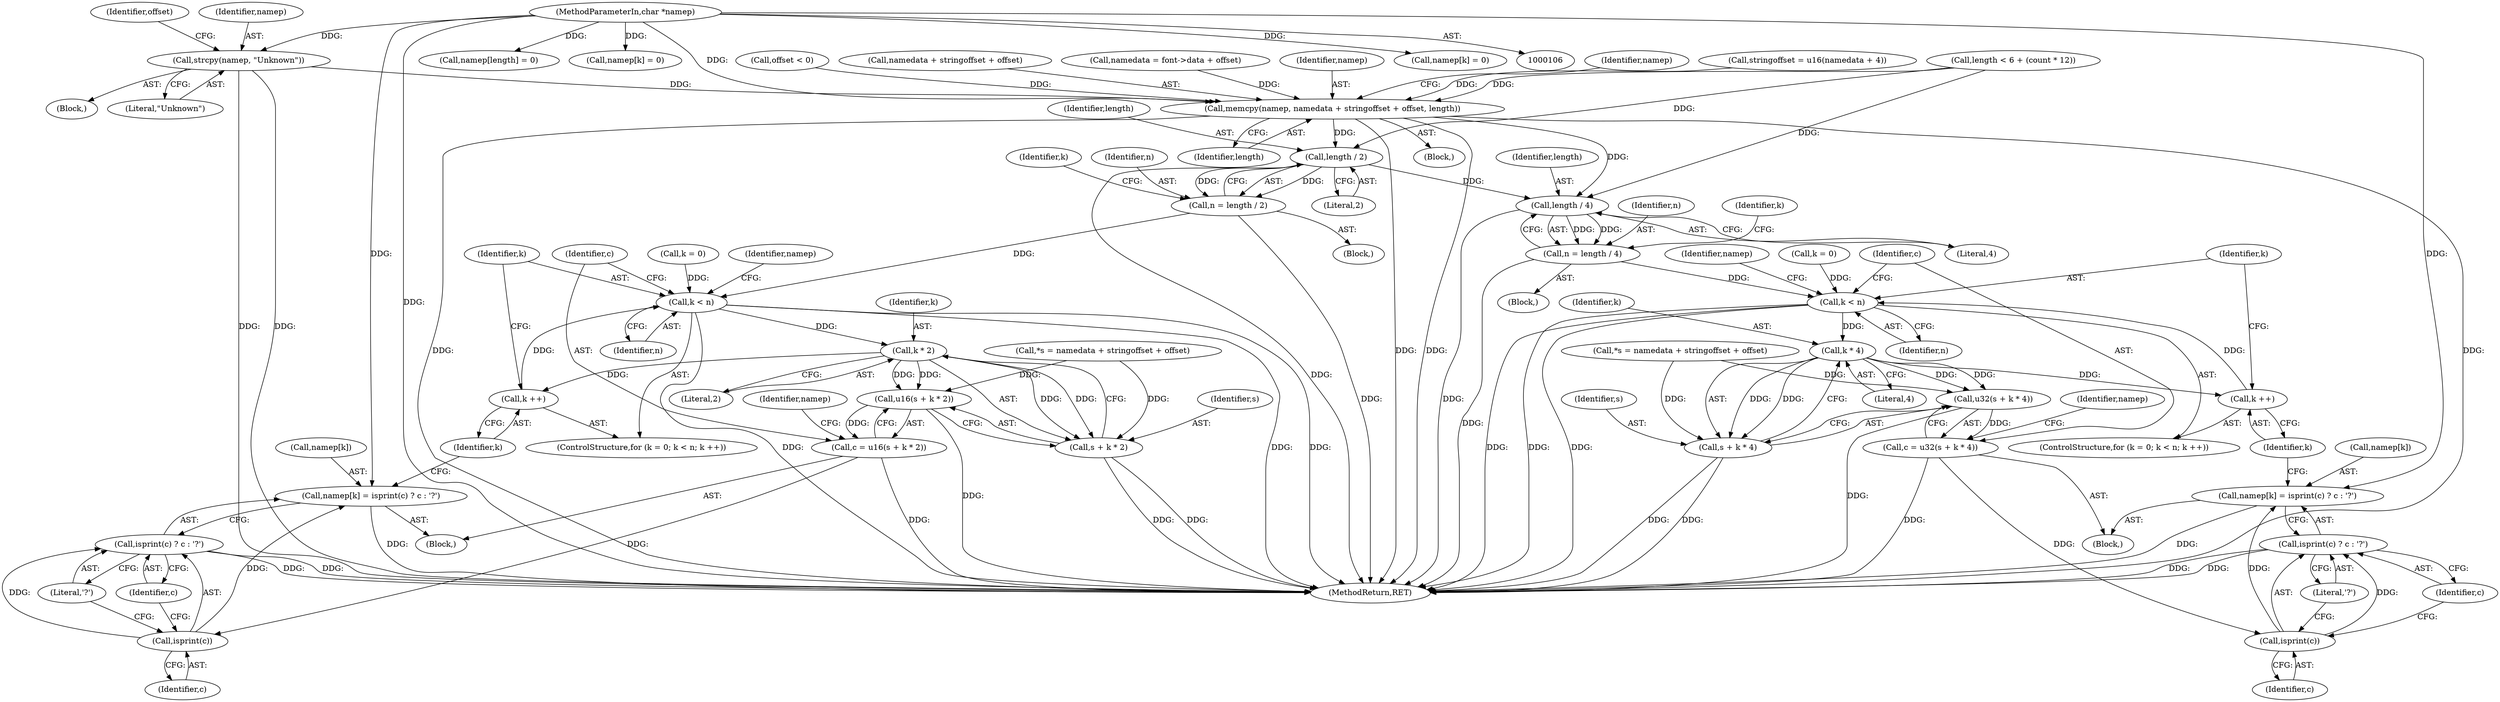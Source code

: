 digraph "0_ghostscript_d2ab84732936b6e7e5a461dc94344902965e9a06@API" {
"1000121" [label="(Call,strcpy(namep, \"Unknown\"))"];
"1000108" [label="(MethodParameterIn,char *namep)"];
"1000228" [label="(Call,memcpy(namep, namedata + stringoffset + offset, length))"];
"1000273" [label="(Call,length / 2)"];
"1000271" [label="(Call,n = length / 2)"];
"1000280" [label="(Call,k < n)"];
"1000292" [label="(Call,k * 2)"];
"1000283" [label="(Call,k ++)"];
"1000289" [label="(Call,u16(s + k * 2))"];
"1000287" [label="(Call,c = u16(s + k * 2))"];
"1000300" [label="(Call,isprint(c))"];
"1000295" [label="(Call,namep[k] = isprint(c) ? c : '?')"];
"1000299" [label="(Call,isprint(c) ? c : '?')"];
"1000290" [label="(Call,s + k * 2)"];
"1000341" [label="(Call,length / 4)"];
"1000339" [label="(Call,n = length / 4)"];
"1000348" [label="(Call,k < n)"];
"1000360" [label="(Call,k * 4)"];
"1000351" [label="(Call,k ++)"];
"1000357" [label="(Call,u32(s + k * 4))"];
"1000355" [label="(Call,c = u32(s + k * 4))"];
"1000368" [label="(Call,isprint(c))"];
"1000363" [label="(Call,namep[k] = isprint(c) ? c : '?')"];
"1000367" [label="(Call,isprint(c) ? c : '?')"];
"1000358" [label="(Call,s + k * 4)"];
"1000369" [label="(Identifier,c)"];
"1000362" [label="(Literal,4)"];
"1000227" [label="(Block,)"];
"1000303" [label="(Literal,'?')"];
"1000273" [label="(Call,length / 2)"];
"1000133" [label="(Call,offset < 0)"];
"1000340" [label="(Identifier,n)"];
"1000272" [label="(Identifier,n)"];
"1000230" [label="(Call,namedata + stringoffset + offset)"];
"1000368" [label="(Call,isprint(c))"];
"1000275" [label="(Literal,2)"];
"1000345" [label="(Call,k = 0)"];
"1000235" [label="(Identifier,length)"];
"1000341" [label="(Call,length / 4)"];
"1000339" [label="(Call,n = length / 4)"];
"1000343" [label="(Literal,4)"];
"1000277" [label="(Call,k = 0)"];
"1000108" [label="(MethodParameterIn,char *namep)"];
"1000360" [label="(Call,k * 4)"];
"1000294" [label="(Literal,2)"];
"1000284" [label="(Identifier,k)"];
"1000263" [label="(Call,*s = namedata + stringoffset + offset)"];
"1000346" [label="(Identifier,k)"];
"1000123" [label="(Literal,\"Unknown\")"];
"1000125" [label="(Identifier,offset)"];
"1000285" [label="(Block,)"];
"1000261" [label="(Block,)"];
"1000296" [label="(Call,namep[k])"];
"1000295" [label="(Call,namep[k] = isprint(c) ? c : '?')"];
"1000281" [label="(Identifier,k)"];
"1000365" [label="(Identifier,namep)"];
"1000282" [label="(Identifier,n)"];
"1000359" [label="(Identifier,s)"];
"1000364" [label="(Call,namep[k])"];
"1000236" [label="(Call,namep[length] = 0)"];
"1000349" [label="(Identifier,k)"];
"1000351" [label="(Call,k ++)"];
"1000155" [label="(Call,namedata = font->data + offset)"];
"1000122" [label="(Identifier,namep)"];
"1000109" [label="(Block,)"];
"1000288" [label="(Identifier,c)"];
"1000278" [label="(Identifier,k)"];
"1000344" [label="(ControlStructure,for (k = 0; k < n; k ++))"];
"1000380" [label="(MethodReturn,RET)"];
"1000228" [label="(Call,memcpy(namep, namedata + stringoffset + offset, length))"];
"1000290" [label="(Call,s + k * 2)"];
"1000283" [label="(Call,k ++)"];
"1000229" [label="(Identifier,namep)"];
"1000374" [label="(Identifier,namep)"];
"1000297" [label="(Identifier,namep)"];
"1000361" [label="(Identifier,k)"];
"1000301" [label="(Identifier,c)"];
"1000302" [label="(Identifier,c)"];
"1000238" [label="(Identifier,namep)"];
"1000372" [label="(Call,namep[k] = 0)"];
"1000342" [label="(Identifier,length)"];
"1000121" [label="(Call,strcpy(namep, \"Unknown\"))"];
"1000353" [label="(Block,)"];
"1000280" [label="(Call,k < n)"];
"1000352" [label="(Identifier,k)"];
"1000370" [label="(Identifier,c)"];
"1000300" [label="(Call,isprint(c))"];
"1000299" [label="(Call,isprint(c) ? c : '?')"];
"1000350" [label="(Identifier,n)"];
"1000271" [label="(Call,n = length / 2)"];
"1000292" [label="(Call,k * 2)"];
"1000329" [label="(Block,)"];
"1000355" [label="(Call,c = u32(s + k * 4))"];
"1000274" [label="(Identifier,length)"];
"1000367" [label="(Call,isprint(c) ? c : '?')"];
"1000304" [label="(Call,namep[k] = 0)"];
"1000199" [label="(Call,length < 6 + (count * 12))"];
"1000289" [label="(Call,u16(s + k * 2))"];
"1000306" [label="(Identifier,namep)"];
"1000356" [label="(Identifier,c)"];
"1000358" [label="(Call,s + k * 4)"];
"1000357" [label="(Call,u32(s + k * 4))"];
"1000276" [label="(ControlStructure,for (k = 0; k < n; k ++))"];
"1000287" [label="(Call,c = u16(s + k * 2))"];
"1000293" [label="(Identifier,k)"];
"1000371" [label="(Literal,'?')"];
"1000291" [label="(Identifier,s)"];
"1000331" [label="(Call,*s = namedata + stringoffset + offset)"];
"1000363" [label="(Call,namep[k] = isprint(c) ? c : '?')"];
"1000168" [label="(Call,stringoffset = u16(namedata + 4))"];
"1000348" [label="(Call,k < n)"];
"1000121" -> "1000109"  [label="AST: "];
"1000121" -> "1000123"  [label="CFG: "];
"1000122" -> "1000121"  [label="AST: "];
"1000123" -> "1000121"  [label="AST: "];
"1000125" -> "1000121"  [label="CFG: "];
"1000121" -> "1000380"  [label="DDG: "];
"1000121" -> "1000380"  [label="DDG: "];
"1000108" -> "1000121"  [label="DDG: "];
"1000121" -> "1000228"  [label="DDG: "];
"1000108" -> "1000106"  [label="AST: "];
"1000108" -> "1000380"  [label="DDG: "];
"1000108" -> "1000228"  [label="DDG: "];
"1000108" -> "1000236"  [label="DDG: "];
"1000108" -> "1000295"  [label="DDG: "];
"1000108" -> "1000304"  [label="DDG: "];
"1000108" -> "1000363"  [label="DDG: "];
"1000108" -> "1000372"  [label="DDG: "];
"1000228" -> "1000227"  [label="AST: "];
"1000228" -> "1000235"  [label="CFG: "];
"1000229" -> "1000228"  [label="AST: "];
"1000230" -> "1000228"  [label="AST: "];
"1000235" -> "1000228"  [label="AST: "];
"1000238" -> "1000228"  [label="CFG: "];
"1000228" -> "1000380"  [label="DDG: "];
"1000228" -> "1000380"  [label="DDG: "];
"1000228" -> "1000380"  [label="DDG: "];
"1000228" -> "1000380"  [label="DDG: "];
"1000155" -> "1000228"  [label="DDG: "];
"1000168" -> "1000228"  [label="DDG: "];
"1000133" -> "1000228"  [label="DDG: "];
"1000199" -> "1000228"  [label="DDG: "];
"1000228" -> "1000273"  [label="DDG: "];
"1000228" -> "1000341"  [label="DDG: "];
"1000273" -> "1000271"  [label="AST: "];
"1000273" -> "1000275"  [label="CFG: "];
"1000274" -> "1000273"  [label="AST: "];
"1000275" -> "1000273"  [label="AST: "];
"1000271" -> "1000273"  [label="CFG: "];
"1000273" -> "1000380"  [label="DDG: "];
"1000273" -> "1000271"  [label="DDG: "];
"1000273" -> "1000271"  [label="DDG: "];
"1000199" -> "1000273"  [label="DDG: "];
"1000273" -> "1000341"  [label="DDG: "];
"1000271" -> "1000261"  [label="AST: "];
"1000272" -> "1000271"  [label="AST: "];
"1000278" -> "1000271"  [label="CFG: "];
"1000271" -> "1000380"  [label="DDG: "];
"1000271" -> "1000280"  [label="DDG: "];
"1000280" -> "1000276"  [label="AST: "];
"1000280" -> "1000282"  [label="CFG: "];
"1000281" -> "1000280"  [label="AST: "];
"1000282" -> "1000280"  [label="AST: "];
"1000288" -> "1000280"  [label="CFG: "];
"1000306" -> "1000280"  [label="CFG: "];
"1000280" -> "1000380"  [label="DDG: "];
"1000280" -> "1000380"  [label="DDG: "];
"1000280" -> "1000380"  [label="DDG: "];
"1000283" -> "1000280"  [label="DDG: "];
"1000277" -> "1000280"  [label="DDG: "];
"1000280" -> "1000292"  [label="DDG: "];
"1000292" -> "1000290"  [label="AST: "];
"1000292" -> "1000294"  [label="CFG: "];
"1000293" -> "1000292"  [label="AST: "];
"1000294" -> "1000292"  [label="AST: "];
"1000290" -> "1000292"  [label="CFG: "];
"1000292" -> "1000283"  [label="DDG: "];
"1000292" -> "1000289"  [label="DDG: "];
"1000292" -> "1000289"  [label="DDG: "];
"1000292" -> "1000290"  [label="DDG: "];
"1000292" -> "1000290"  [label="DDG: "];
"1000283" -> "1000276"  [label="AST: "];
"1000283" -> "1000284"  [label="CFG: "];
"1000284" -> "1000283"  [label="AST: "];
"1000281" -> "1000283"  [label="CFG: "];
"1000289" -> "1000287"  [label="AST: "];
"1000289" -> "1000290"  [label="CFG: "];
"1000290" -> "1000289"  [label="AST: "];
"1000287" -> "1000289"  [label="CFG: "];
"1000289" -> "1000380"  [label="DDG: "];
"1000289" -> "1000287"  [label="DDG: "];
"1000263" -> "1000289"  [label="DDG: "];
"1000287" -> "1000285"  [label="AST: "];
"1000288" -> "1000287"  [label="AST: "];
"1000297" -> "1000287"  [label="CFG: "];
"1000287" -> "1000380"  [label="DDG: "];
"1000287" -> "1000300"  [label="DDG: "];
"1000300" -> "1000299"  [label="AST: "];
"1000300" -> "1000301"  [label="CFG: "];
"1000301" -> "1000300"  [label="AST: "];
"1000302" -> "1000300"  [label="CFG: "];
"1000303" -> "1000300"  [label="CFG: "];
"1000300" -> "1000295"  [label="DDG: "];
"1000300" -> "1000299"  [label="DDG: "];
"1000295" -> "1000285"  [label="AST: "];
"1000295" -> "1000299"  [label="CFG: "];
"1000296" -> "1000295"  [label="AST: "];
"1000299" -> "1000295"  [label="AST: "];
"1000284" -> "1000295"  [label="CFG: "];
"1000295" -> "1000380"  [label="DDG: "];
"1000299" -> "1000302"  [label="CFG: "];
"1000299" -> "1000303"  [label="CFG: "];
"1000302" -> "1000299"  [label="AST: "];
"1000303" -> "1000299"  [label="AST: "];
"1000299" -> "1000380"  [label="DDG: "];
"1000299" -> "1000380"  [label="DDG: "];
"1000291" -> "1000290"  [label="AST: "];
"1000290" -> "1000380"  [label="DDG: "];
"1000290" -> "1000380"  [label="DDG: "];
"1000263" -> "1000290"  [label="DDG: "];
"1000341" -> "1000339"  [label="AST: "];
"1000341" -> "1000343"  [label="CFG: "];
"1000342" -> "1000341"  [label="AST: "];
"1000343" -> "1000341"  [label="AST: "];
"1000339" -> "1000341"  [label="CFG: "];
"1000341" -> "1000380"  [label="DDG: "];
"1000341" -> "1000339"  [label="DDG: "];
"1000341" -> "1000339"  [label="DDG: "];
"1000199" -> "1000341"  [label="DDG: "];
"1000339" -> "1000329"  [label="AST: "];
"1000340" -> "1000339"  [label="AST: "];
"1000346" -> "1000339"  [label="CFG: "];
"1000339" -> "1000380"  [label="DDG: "];
"1000339" -> "1000348"  [label="DDG: "];
"1000348" -> "1000344"  [label="AST: "];
"1000348" -> "1000350"  [label="CFG: "];
"1000349" -> "1000348"  [label="AST: "];
"1000350" -> "1000348"  [label="AST: "];
"1000356" -> "1000348"  [label="CFG: "];
"1000374" -> "1000348"  [label="CFG: "];
"1000348" -> "1000380"  [label="DDG: "];
"1000348" -> "1000380"  [label="DDG: "];
"1000348" -> "1000380"  [label="DDG: "];
"1000351" -> "1000348"  [label="DDG: "];
"1000345" -> "1000348"  [label="DDG: "];
"1000348" -> "1000360"  [label="DDG: "];
"1000360" -> "1000358"  [label="AST: "];
"1000360" -> "1000362"  [label="CFG: "];
"1000361" -> "1000360"  [label="AST: "];
"1000362" -> "1000360"  [label="AST: "];
"1000358" -> "1000360"  [label="CFG: "];
"1000360" -> "1000351"  [label="DDG: "];
"1000360" -> "1000357"  [label="DDG: "];
"1000360" -> "1000357"  [label="DDG: "];
"1000360" -> "1000358"  [label="DDG: "];
"1000360" -> "1000358"  [label="DDG: "];
"1000351" -> "1000344"  [label="AST: "];
"1000351" -> "1000352"  [label="CFG: "];
"1000352" -> "1000351"  [label="AST: "];
"1000349" -> "1000351"  [label="CFG: "];
"1000357" -> "1000355"  [label="AST: "];
"1000357" -> "1000358"  [label="CFG: "];
"1000358" -> "1000357"  [label="AST: "];
"1000355" -> "1000357"  [label="CFG: "];
"1000357" -> "1000380"  [label="DDG: "];
"1000357" -> "1000355"  [label="DDG: "];
"1000331" -> "1000357"  [label="DDG: "];
"1000355" -> "1000353"  [label="AST: "];
"1000356" -> "1000355"  [label="AST: "];
"1000365" -> "1000355"  [label="CFG: "];
"1000355" -> "1000380"  [label="DDG: "];
"1000355" -> "1000368"  [label="DDG: "];
"1000368" -> "1000367"  [label="AST: "];
"1000368" -> "1000369"  [label="CFG: "];
"1000369" -> "1000368"  [label="AST: "];
"1000370" -> "1000368"  [label="CFG: "];
"1000371" -> "1000368"  [label="CFG: "];
"1000368" -> "1000363"  [label="DDG: "];
"1000368" -> "1000367"  [label="DDG: "];
"1000363" -> "1000353"  [label="AST: "];
"1000363" -> "1000367"  [label="CFG: "];
"1000364" -> "1000363"  [label="AST: "];
"1000367" -> "1000363"  [label="AST: "];
"1000352" -> "1000363"  [label="CFG: "];
"1000363" -> "1000380"  [label="DDG: "];
"1000367" -> "1000370"  [label="CFG: "];
"1000367" -> "1000371"  [label="CFG: "];
"1000370" -> "1000367"  [label="AST: "];
"1000371" -> "1000367"  [label="AST: "];
"1000367" -> "1000380"  [label="DDG: "];
"1000367" -> "1000380"  [label="DDG: "];
"1000359" -> "1000358"  [label="AST: "];
"1000358" -> "1000380"  [label="DDG: "];
"1000358" -> "1000380"  [label="DDG: "];
"1000331" -> "1000358"  [label="DDG: "];
}
